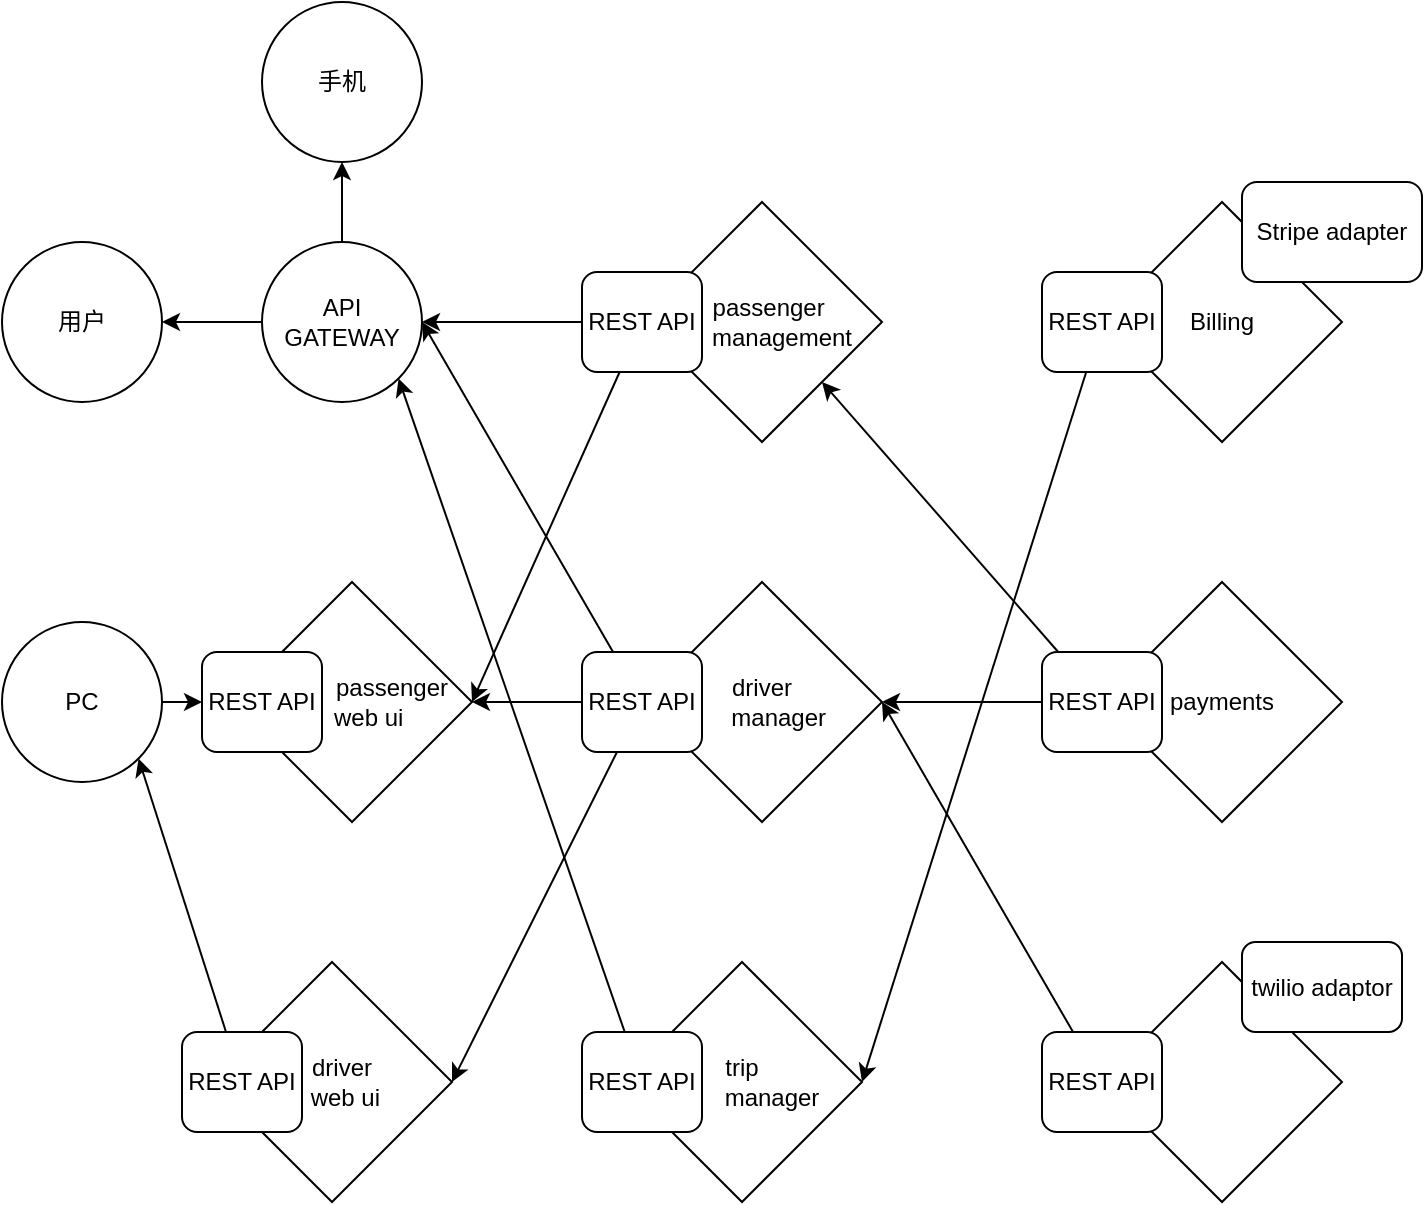 <mxfile version="12.6.5" type="device"><diagram id="0lj5NL5CyfqKF5N6GKvl" name="Page-1"><mxGraphModel dx="1024" dy="592" grid="1" gridSize="10" guides="1" tooltips="1" connect="1" arrows="1" fold="1" page="1" pageScale="1" pageWidth="2339" pageHeight="3300" math="0" shadow="0"><root><mxCell id="0"/><mxCell id="1" parent="0"/><mxCell id="0L7WOQaY2e1-Nrk0rnxO-2" value="手机" style="ellipse;whiteSpace=wrap;html=1;aspect=fixed;" vertex="1" parent="1"><mxGeometry x="240" y="100" width="80" height="80" as="geometry"/></mxCell><mxCell id="0L7WOQaY2e1-Nrk0rnxO-3" value="用户" style="ellipse;whiteSpace=wrap;html=1;aspect=fixed;" vertex="1" parent="1"><mxGeometry x="110" y="220" width="80" height="80" as="geometry"/></mxCell><mxCell id="0L7WOQaY2e1-Nrk0rnxO-5" style="edgeStyle=orthogonalEdgeStyle;rounded=0;orthogonalLoop=1;jettySize=auto;html=1;" edge="1" parent="1" source="0L7WOQaY2e1-Nrk0rnxO-4" target="0L7WOQaY2e1-Nrk0rnxO-2"><mxGeometry relative="1" as="geometry"/></mxCell><mxCell id="0L7WOQaY2e1-Nrk0rnxO-6" style="edgeStyle=orthogonalEdgeStyle;rounded=0;orthogonalLoop=1;jettySize=auto;html=1;" edge="1" parent="1" source="0L7WOQaY2e1-Nrk0rnxO-4" target="0L7WOQaY2e1-Nrk0rnxO-3"><mxGeometry relative="1" as="geometry"/></mxCell><mxCell id="0L7WOQaY2e1-Nrk0rnxO-4" value="API GATEWAY" style="ellipse;whiteSpace=wrap;html=1;aspect=fixed;" vertex="1" parent="1"><mxGeometry x="240" y="220" width="80" height="80" as="geometry"/></mxCell><mxCell id="0L7WOQaY2e1-Nrk0rnxO-7" value="&lt;div&gt;&lt;span&gt;&amp;nbsp; passenger&lt;/span&gt;&lt;/div&gt;&amp;nbsp; &amp;nbsp; &amp;nbsp; management" style="rhombus;whiteSpace=wrap;html=1;align=center;" vertex="1" parent="1"><mxGeometry x="430" y="200" width="120" height="120" as="geometry"/></mxCell><mxCell id="0L7WOQaY2e1-Nrk0rnxO-9" value="payments" style="rhombus;whiteSpace=wrap;html=1;" vertex="1" parent="1"><mxGeometry x="660" y="390" width="120" height="120" as="geometry"/></mxCell><mxCell id="0L7WOQaY2e1-Nrk0rnxO-10" value="driver&lt;br&gt;&amp;nbsp; &amp;nbsp; &amp;nbsp;manager" style="rhombus;whiteSpace=wrap;html=1;" vertex="1" parent="1"><mxGeometry x="430" y="390" width="120" height="120" as="geometry"/></mxCell><mxCell id="0L7WOQaY2e1-Nrk0rnxO-11" value="" style="rhombus;whiteSpace=wrap;html=1;" vertex="1" parent="1"><mxGeometry x="660" y="580" width="120" height="120" as="geometry"/></mxCell><mxCell id="0L7WOQaY2e1-Nrk0rnxO-12" value="trip&lt;br&gt;&amp;nbsp; &amp;nbsp; &amp;nbsp; &amp;nbsp; &amp;nbsp;manager" style="rhombus;whiteSpace=wrap;html=1;" vertex="1" parent="1"><mxGeometry x="420" y="580" width="120" height="120" as="geometry"/></mxCell><mxCell id="0L7WOQaY2e1-Nrk0rnxO-13" value="&amp;nbsp; &amp;nbsp; &amp;nbsp; &amp;nbsp; &amp;nbsp; &amp;nbsp; passenger&lt;br&gt;&amp;nbsp; &amp;nbsp; &amp;nbsp;web ui" style="rhombus;whiteSpace=wrap;html=1;" vertex="1" parent="1"><mxGeometry x="225" y="390" width="120" height="120" as="geometry"/></mxCell><mxCell id="0L7WOQaY2e1-Nrk0rnxO-14" value="&amp;nbsp; &amp;nbsp;driver&lt;br&gt;&amp;nbsp; &amp;nbsp; web ui" style="rhombus;whiteSpace=wrap;html=1;" vertex="1" parent="1"><mxGeometry x="215" y="580" width="120" height="120" as="geometry"/></mxCell><mxCell id="0L7WOQaY2e1-Nrk0rnxO-39" style="edgeStyle=none;rounded=0;orthogonalLoop=1;jettySize=auto;html=1;entryX=0;entryY=0.5;entryDx=0;entryDy=0;" edge="1" parent="1" source="0L7WOQaY2e1-Nrk0rnxO-15" target="0L7WOQaY2e1-Nrk0rnxO-25"><mxGeometry relative="1" as="geometry"/></mxCell><mxCell id="0L7WOQaY2e1-Nrk0rnxO-15" value="PC" style="ellipse;whiteSpace=wrap;html=1;aspect=fixed;" vertex="1" parent="1"><mxGeometry x="110" y="410" width="80" height="80" as="geometry"/></mxCell><mxCell id="0L7WOQaY2e1-Nrk0rnxO-34" style="edgeStyle=none;rounded=0;orthogonalLoop=1;jettySize=auto;html=1;" edge="1" parent="1" source="0L7WOQaY2e1-Nrk0rnxO-16" target="0L7WOQaY2e1-Nrk0rnxO-4"><mxGeometry relative="1" as="geometry"/></mxCell><mxCell id="0L7WOQaY2e1-Nrk0rnxO-35" style="edgeStyle=none;rounded=0;orthogonalLoop=1;jettySize=auto;html=1;entryX=1;entryY=0.5;entryDx=0;entryDy=0;" edge="1" parent="1" source="0L7WOQaY2e1-Nrk0rnxO-16" target="0L7WOQaY2e1-Nrk0rnxO-13"><mxGeometry relative="1" as="geometry"/></mxCell><mxCell id="0L7WOQaY2e1-Nrk0rnxO-16" value="REST API" style="rounded=1;whiteSpace=wrap;html=1;" vertex="1" parent="1"><mxGeometry x="400" y="235" width="60" height="50" as="geometry"/></mxCell><mxCell id="0L7WOQaY2e1-Nrk0rnxO-18" value="Billing" style="rhombus;whiteSpace=wrap;html=1;" vertex="1" parent="1"><mxGeometry x="660" y="200" width="120" height="120" as="geometry"/></mxCell><mxCell id="0L7WOQaY2e1-Nrk0rnxO-31" style="edgeStyle=none;rounded=0;orthogonalLoop=1;jettySize=auto;html=1;entryX=1;entryY=0.5;entryDx=0;entryDy=0;" edge="1" parent="1" source="0L7WOQaY2e1-Nrk0rnxO-19" target="0L7WOQaY2e1-Nrk0rnxO-12"><mxGeometry relative="1" as="geometry"/></mxCell><mxCell id="0L7WOQaY2e1-Nrk0rnxO-19" value="REST API" style="rounded=1;whiteSpace=wrap;html=1;" vertex="1" parent="1"><mxGeometry x="630" y="235" width="60" height="50" as="geometry"/></mxCell><mxCell id="0L7WOQaY2e1-Nrk0rnxO-33" style="edgeStyle=none;rounded=0;orthogonalLoop=1;jettySize=auto;html=1;entryX=1;entryY=0.5;entryDx=0;entryDy=0;" edge="1" parent="1" source="0L7WOQaY2e1-Nrk0rnxO-20" target="0L7WOQaY2e1-Nrk0rnxO-4"><mxGeometry relative="1" as="geometry"/></mxCell><mxCell id="0L7WOQaY2e1-Nrk0rnxO-36" style="edgeStyle=none;rounded=0;orthogonalLoop=1;jettySize=auto;html=1;entryX=1;entryY=0.5;entryDx=0;entryDy=0;" edge="1" parent="1" source="0L7WOQaY2e1-Nrk0rnxO-20" target="0L7WOQaY2e1-Nrk0rnxO-13"><mxGeometry relative="1" as="geometry"/></mxCell><mxCell id="0L7WOQaY2e1-Nrk0rnxO-37" style="edgeStyle=none;rounded=0;orthogonalLoop=1;jettySize=auto;html=1;entryX=1;entryY=0.5;entryDx=0;entryDy=0;" edge="1" parent="1" source="0L7WOQaY2e1-Nrk0rnxO-20" target="0L7WOQaY2e1-Nrk0rnxO-14"><mxGeometry relative="1" as="geometry"/></mxCell><mxCell id="0L7WOQaY2e1-Nrk0rnxO-20" value="REST API" style="rounded=1;whiteSpace=wrap;html=1;" vertex="1" parent="1"><mxGeometry x="400" y="425" width="60" height="50" as="geometry"/></mxCell><mxCell id="0L7WOQaY2e1-Nrk0rnxO-28" style="rounded=0;orthogonalLoop=1;jettySize=auto;html=1;entryX=1;entryY=1;entryDx=0;entryDy=0;" edge="1" parent="1" source="0L7WOQaY2e1-Nrk0rnxO-21" target="0L7WOQaY2e1-Nrk0rnxO-7"><mxGeometry relative="1" as="geometry"/></mxCell><mxCell id="0L7WOQaY2e1-Nrk0rnxO-29" style="edgeStyle=none;rounded=0;orthogonalLoop=1;jettySize=auto;html=1;" edge="1" parent="1" source="0L7WOQaY2e1-Nrk0rnxO-21" target="0L7WOQaY2e1-Nrk0rnxO-10"><mxGeometry relative="1" as="geometry"/></mxCell><mxCell id="0L7WOQaY2e1-Nrk0rnxO-21" value="REST API" style="rounded=1;whiteSpace=wrap;html=1;" vertex="1" parent="1"><mxGeometry x="630" y="425" width="60" height="50" as="geometry"/></mxCell><mxCell id="0L7WOQaY2e1-Nrk0rnxO-30" style="edgeStyle=none;rounded=0;orthogonalLoop=1;jettySize=auto;html=1;entryX=1;entryY=0.5;entryDx=0;entryDy=0;" edge="1" parent="1" source="0L7WOQaY2e1-Nrk0rnxO-22" target="0L7WOQaY2e1-Nrk0rnxO-10"><mxGeometry relative="1" as="geometry"/></mxCell><mxCell id="0L7WOQaY2e1-Nrk0rnxO-22" value="REST API" style="rounded=1;whiteSpace=wrap;html=1;" vertex="1" parent="1"><mxGeometry x="630" y="615" width="60" height="50" as="geometry"/></mxCell><mxCell id="0L7WOQaY2e1-Nrk0rnxO-32" style="edgeStyle=none;rounded=0;orthogonalLoop=1;jettySize=auto;html=1;entryX=1;entryY=1;entryDx=0;entryDy=0;" edge="1" parent="1" source="0L7WOQaY2e1-Nrk0rnxO-23" target="0L7WOQaY2e1-Nrk0rnxO-4"><mxGeometry relative="1" as="geometry"/></mxCell><mxCell id="0L7WOQaY2e1-Nrk0rnxO-23" value="REST API" style="rounded=1;whiteSpace=wrap;html=1;" vertex="1" parent="1"><mxGeometry x="400" y="615" width="60" height="50" as="geometry"/></mxCell><mxCell id="0L7WOQaY2e1-Nrk0rnxO-38" style="edgeStyle=none;rounded=0;orthogonalLoop=1;jettySize=auto;html=1;entryX=1;entryY=1;entryDx=0;entryDy=0;" edge="1" parent="1" source="0L7WOQaY2e1-Nrk0rnxO-24" target="0L7WOQaY2e1-Nrk0rnxO-15"><mxGeometry relative="1" as="geometry"/></mxCell><mxCell id="0L7WOQaY2e1-Nrk0rnxO-24" value="REST API" style="rounded=1;whiteSpace=wrap;html=1;" vertex="1" parent="1"><mxGeometry x="200" y="615" width="60" height="50" as="geometry"/></mxCell><mxCell id="0L7WOQaY2e1-Nrk0rnxO-25" value="REST API" style="rounded=1;whiteSpace=wrap;html=1;" vertex="1" parent="1"><mxGeometry x="210" y="425" width="60" height="50" as="geometry"/></mxCell><mxCell id="0L7WOQaY2e1-Nrk0rnxO-26" value="Stripe adapter" style="rounded=1;whiteSpace=wrap;html=1;" vertex="1" parent="1"><mxGeometry x="730" y="190" width="90" height="50" as="geometry"/></mxCell><mxCell id="0L7WOQaY2e1-Nrk0rnxO-27" value="twilio adaptor" style="rounded=1;whiteSpace=wrap;html=1;" vertex="1" parent="1"><mxGeometry x="730" y="570" width="80" height="45" as="geometry"/></mxCell></root></mxGraphModel></diagram></mxfile>